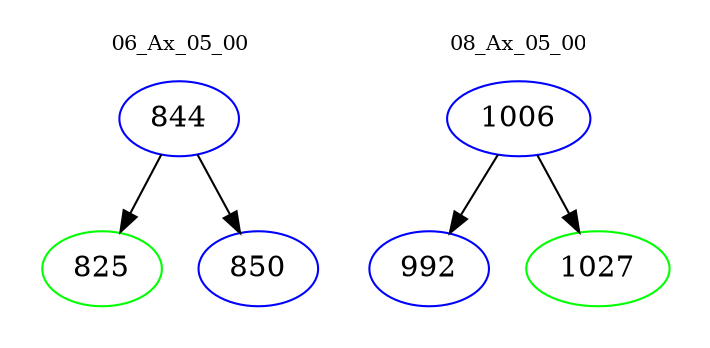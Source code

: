 digraph{
subgraph cluster_0 {
color = white
label = "06_Ax_05_00";
fontsize=10;
T0_844 [label="844", color="blue"]
T0_844 -> T0_825 [color="black"]
T0_825 [label="825", color="green"]
T0_844 -> T0_850 [color="black"]
T0_850 [label="850", color="blue"]
}
subgraph cluster_1 {
color = white
label = "08_Ax_05_00";
fontsize=10;
T1_1006 [label="1006", color="blue"]
T1_1006 -> T1_992 [color="black"]
T1_992 [label="992", color="blue"]
T1_1006 -> T1_1027 [color="black"]
T1_1027 [label="1027", color="green"]
}
}
